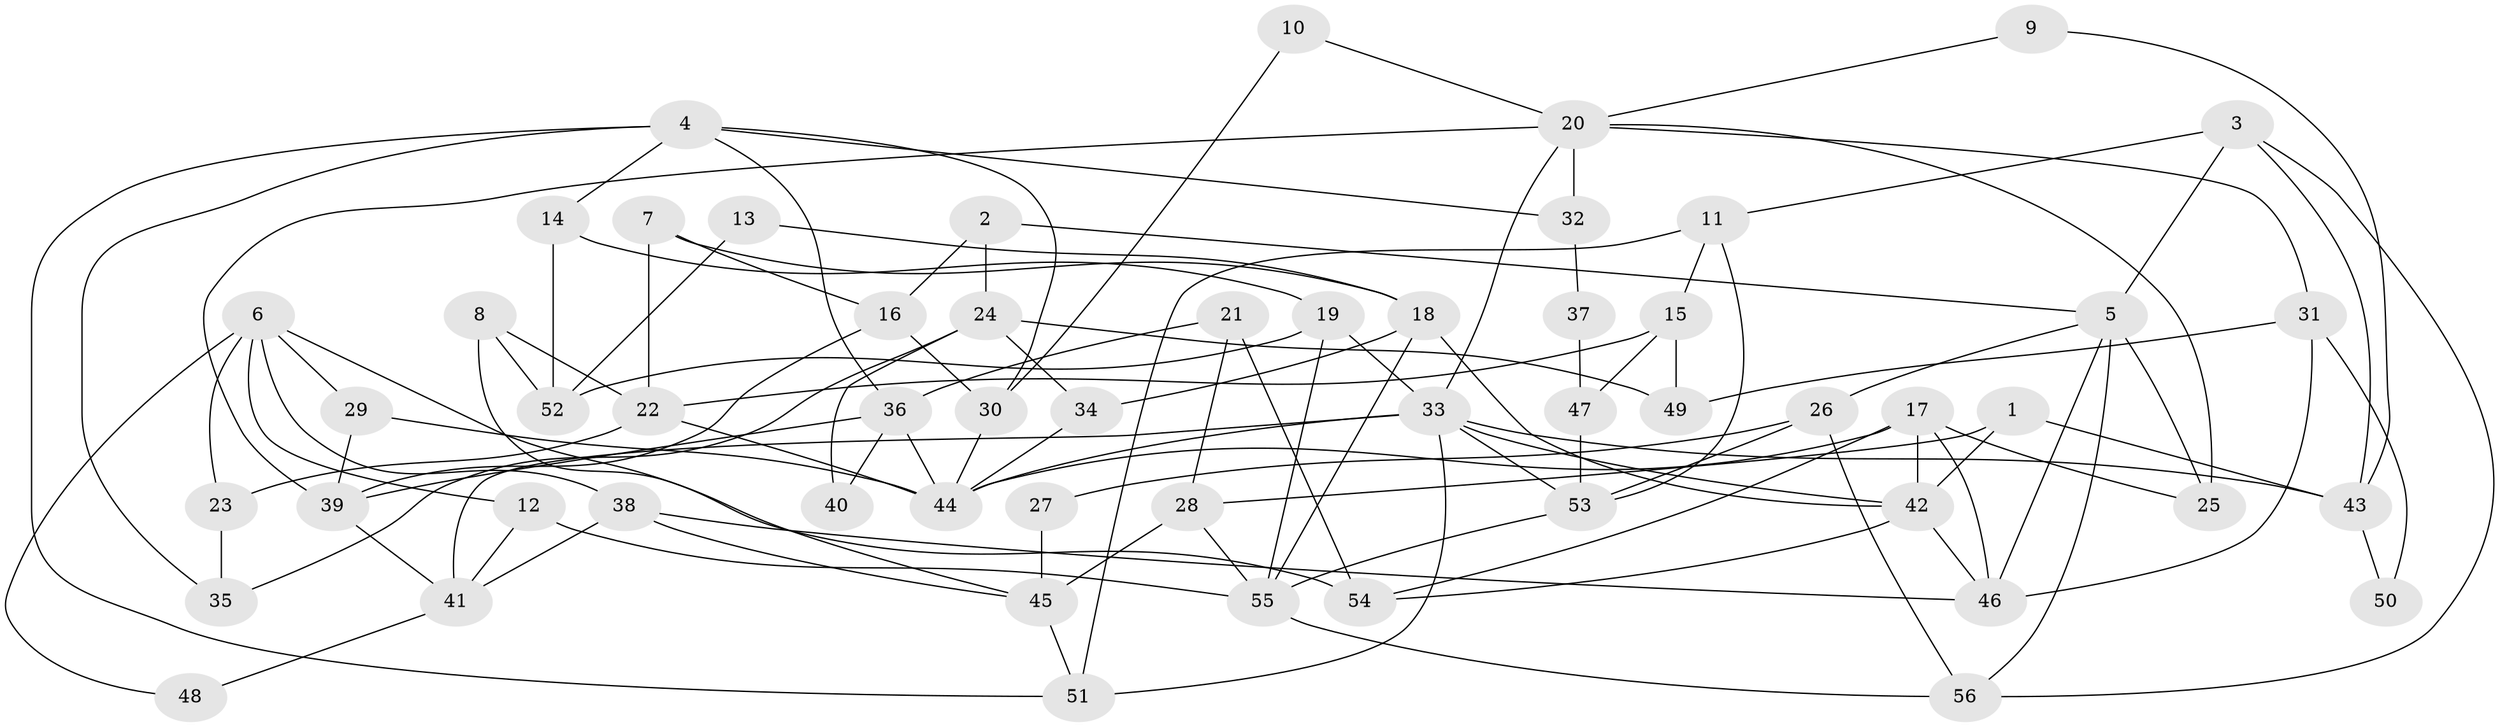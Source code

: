 // Generated by graph-tools (version 1.1) at 2025/11/02/27/25 16:11:18]
// undirected, 56 vertices, 112 edges
graph export_dot {
graph [start="1"]
  node [color=gray90,style=filled];
  1;
  2;
  3;
  4;
  5;
  6;
  7;
  8;
  9;
  10;
  11;
  12;
  13;
  14;
  15;
  16;
  17;
  18;
  19;
  20;
  21;
  22;
  23;
  24;
  25;
  26;
  27;
  28;
  29;
  30;
  31;
  32;
  33;
  34;
  35;
  36;
  37;
  38;
  39;
  40;
  41;
  42;
  43;
  44;
  45;
  46;
  47;
  48;
  49;
  50;
  51;
  52;
  53;
  54;
  55;
  56;
  1 -- 42;
  1 -- 28;
  1 -- 43;
  2 -- 24;
  2 -- 16;
  2 -- 5;
  3 -- 11;
  3 -- 56;
  3 -- 5;
  3 -- 43;
  4 -- 36;
  4 -- 51;
  4 -- 14;
  4 -- 30;
  4 -- 32;
  4 -- 35;
  5 -- 25;
  5 -- 26;
  5 -- 46;
  5 -- 56;
  6 -- 38;
  6 -- 12;
  6 -- 23;
  6 -- 29;
  6 -- 48;
  6 -- 54;
  7 -- 16;
  7 -- 18;
  7 -- 22;
  8 -- 22;
  8 -- 52;
  8 -- 45;
  9 -- 20;
  9 -- 43;
  10 -- 30;
  10 -- 20;
  11 -- 53;
  11 -- 51;
  11 -- 15;
  12 -- 41;
  12 -- 55;
  13 -- 18;
  13 -- 52;
  14 -- 19;
  14 -- 52;
  15 -- 22;
  15 -- 47;
  15 -- 49;
  16 -- 30;
  16 -- 39;
  17 -- 46;
  17 -- 42;
  17 -- 25;
  17 -- 44;
  17 -- 54;
  18 -- 42;
  18 -- 55;
  18 -- 34;
  19 -- 55;
  19 -- 33;
  19 -- 52;
  20 -- 25;
  20 -- 33;
  20 -- 31;
  20 -- 32;
  20 -- 39;
  21 -- 54;
  21 -- 36;
  21 -- 28;
  22 -- 44;
  22 -- 23;
  23 -- 35;
  24 -- 35;
  24 -- 34;
  24 -- 40;
  24 -- 49;
  26 -- 56;
  26 -- 27;
  26 -- 53;
  27 -- 45;
  28 -- 45;
  28 -- 55;
  29 -- 44;
  29 -- 39;
  30 -- 44;
  31 -- 49;
  31 -- 46;
  31 -- 50;
  32 -- 37;
  33 -- 42;
  33 -- 43;
  33 -- 41;
  33 -- 44;
  33 -- 51;
  33 -- 53;
  34 -- 44;
  36 -- 39;
  36 -- 44;
  36 -- 40;
  37 -- 47;
  38 -- 46;
  38 -- 41;
  38 -- 45;
  39 -- 41;
  41 -- 48;
  42 -- 46;
  42 -- 54;
  43 -- 50;
  45 -- 51;
  47 -- 53;
  53 -- 55;
  55 -- 56;
}

